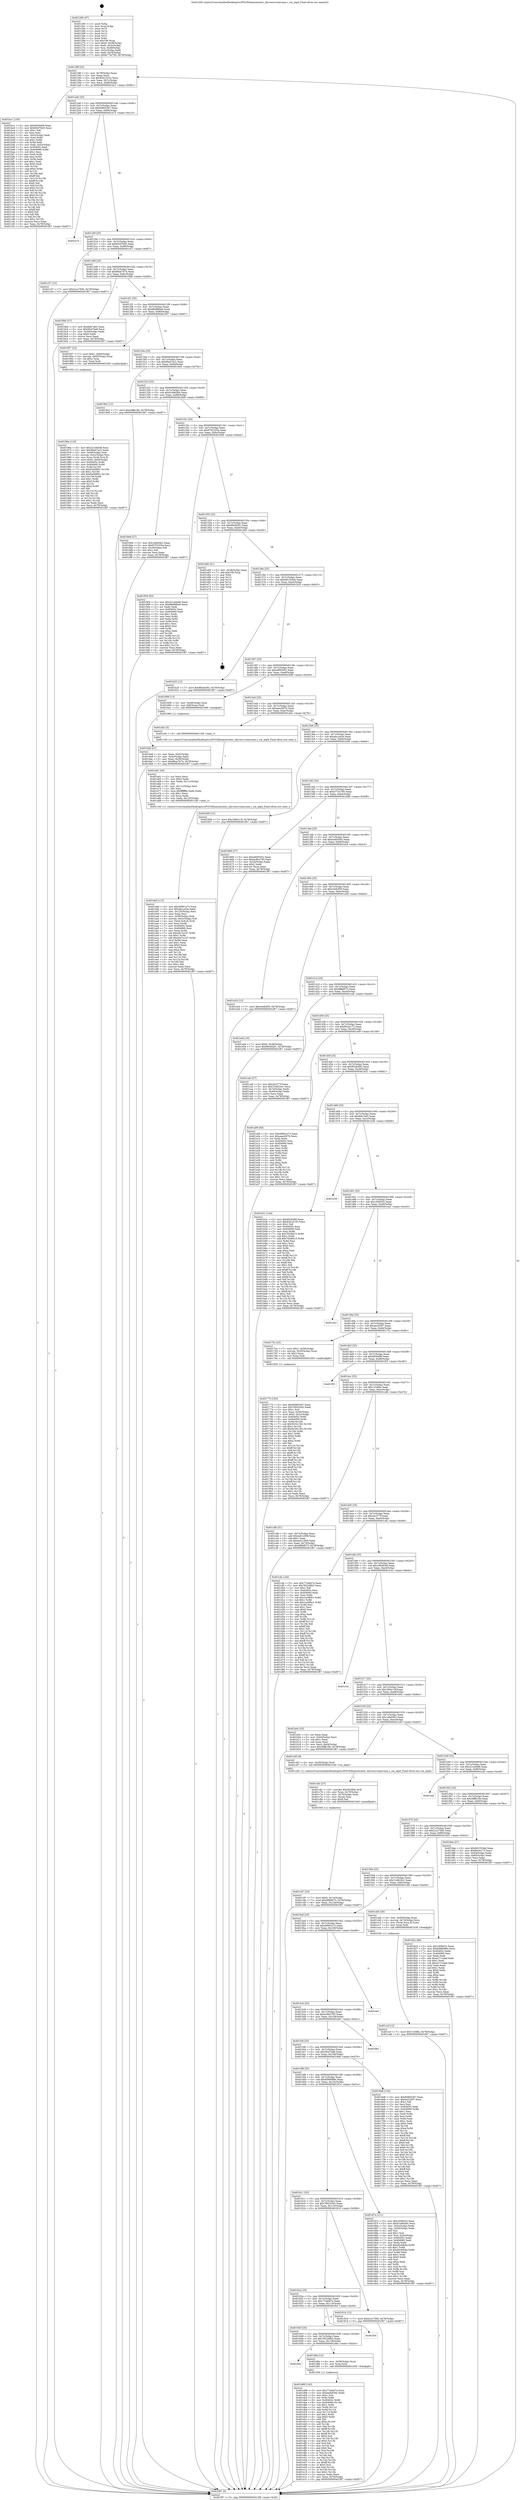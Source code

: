 digraph "0x401260" {
  label = "0x401260 (/mnt/c/Users/mathe/Desktop/tcc/POCII/binaries/extr_xhyvesrcvmmvmm.c_vm_atpit_Final-ollvm.out::main(0))"
  labelloc = "t"
  node[shape=record]

  Entry [label="",width=0.3,height=0.3,shape=circle,fillcolor=black,style=filled]
  "0x40128f" [label="{
     0x40128f [23]\l
     | [instrs]\l
     &nbsp;&nbsp;0x40128f \<+3\>: mov -0x78(%rbp),%eax\l
     &nbsp;&nbsp;0x401292 \<+2\>: mov %eax,%ecx\l
     &nbsp;&nbsp;0x401294 \<+6\>: sub $0x82b1d153,%ecx\l
     &nbsp;&nbsp;0x40129a \<+3\>: mov %eax,-0x7c(%rbp)\l
     &nbsp;&nbsp;0x40129d \<+3\>: mov %ecx,-0x80(%rbp)\l
     &nbsp;&nbsp;0x4012a0 \<+6\>: je 0000000000401bc1 \<main+0x961\>\l
  }"]
  "0x401bc1" [label="{
     0x401bc1 [150]\l
     | [instrs]\l
     &nbsp;&nbsp;0x401bc1 \<+5\>: mov $0x6929499,%eax\l
     &nbsp;&nbsp;0x401bc6 \<+5\>: mov $0x85cf7b05,%ecx\l
     &nbsp;&nbsp;0x401bcb \<+2\>: mov $0x1,%dl\l
     &nbsp;&nbsp;0x401bcd \<+2\>: xor %esi,%esi\l
     &nbsp;&nbsp;0x401bcf \<+3\>: mov -0x5c(%rbp),%edi\l
     &nbsp;&nbsp;0x401bd2 \<+3\>: mov %esi,%r8d\l
     &nbsp;&nbsp;0x401bd5 \<+4\>: sub $0x1,%r8d\l
     &nbsp;&nbsp;0x401bd9 \<+3\>: sub %r8d,%edi\l
     &nbsp;&nbsp;0x401bdc \<+3\>: mov %edi,-0x5c(%rbp)\l
     &nbsp;&nbsp;0x401bdf \<+7\>: mov 0x40405c,%edi\l
     &nbsp;&nbsp;0x401be6 \<+8\>: mov 0x404060,%r8d\l
     &nbsp;&nbsp;0x401bee \<+3\>: sub $0x1,%esi\l
     &nbsp;&nbsp;0x401bf1 \<+3\>: mov %edi,%r9d\l
     &nbsp;&nbsp;0x401bf4 \<+3\>: add %esi,%r9d\l
     &nbsp;&nbsp;0x401bf7 \<+4\>: imul %r9d,%edi\l
     &nbsp;&nbsp;0x401bfb \<+3\>: and $0x1,%edi\l
     &nbsp;&nbsp;0x401bfe \<+3\>: cmp $0x0,%edi\l
     &nbsp;&nbsp;0x401c01 \<+4\>: sete %r10b\l
     &nbsp;&nbsp;0x401c05 \<+4\>: cmp $0xa,%r8d\l
     &nbsp;&nbsp;0x401c09 \<+4\>: setl %r11b\l
     &nbsp;&nbsp;0x401c0d \<+3\>: mov %r10b,%bl\l
     &nbsp;&nbsp;0x401c10 \<+3\>: xor $0xff,%bl\l
     &nbsp;&nbsp;0x401c13 \<+3\>: mov %r11b,%r14b\l
     &nbsp;&nbsp;0x401c16 \<+4\>: xor $0xff,%r14b\l
     &nbsp;&nbsp;0x401c1a \<+3\>: xor $0x0,%dl\l
     &nbsp;&nbsp;0x401c1d \<+3\>: mov %bl,%r15b\l
     &nbsp;&nbsp;0x401c20 \<+4\>: and $0x0,%r15b\l
     &nbsp;&nbsp;0x401c24 \<+3\>: and %dl,%r10b\l
     &nbsp;&nbsp;0x401c27 \<+3\>: mov %r14b,%r12b\l
     &nbsp;&nbsp;0x401c2a \<+4\>: and $0x0,%r12b\l
     &nbsp;&nbsp;0x401c2e \<+3\>: and %dl,%r11b\l
     &nbsp;&nbsp;0x401c31 \<+3\>: or %r10b,%r15b\l
     &nbsp;&nbsp;0x401c34 \<+3\>: or %r11b,%r12b\l
     &nbsp;&nbsp;0x401c37 \<+3\>: xor %r12b,%r15b\l
     &nbsp;&nbsp;0x401c3a \<+3\>: or %r14b,%bl\l
     &nbsp;&nbsp;0x401c3d \<+3\>: xor $0xff,%bl\l
     &nbsp;&nbsp;0x401c40 \<+3\>: or $0x0,%dl\l
     &nbsp;&nbsp;0x401c43 \<+2\>: and %dl,%bl\l
     &nbsp;&nbsp;0x401c45 \<+3\>: or %bl,%r15b\l
     &nbsp;&nbsp;0x401c48 \<+4\>: test $0x1,%r15b\l
     &nbsp;&nbsp;0x401c4c \<+3\>: cmovne %ecx,%eax\l
     &nbsp;&nbsp;0x401c4f \<+3\>: mov %eax,-0x78(%rbp)\l
     &nbsp;&nbsp;0x401c52 \<+5\>: jmp 0000000000401f67 \<main+0xd07\>\l
  }"]
  "0x4012a6" [label="{
     0x4012a6 [25]\l
     | [instrs]\l
     &nbsp;&nbsp;0x4012a6 \<+5\>: jmp 00000000004012ab \<main+0x4b\>\l
     &nbsp;&nbsp;0x4012ab \<+3\>: mov -0x7c(%rbp),%eax\l
     &nbsp;&nbsp;0x4012ae \<+5\>: sub $0x85805287,%eax\l
     &nbsp;&nbsp;0x4012b3 \<+6\>: mov %eax,-0x84(%rbp)\l
     &nbsp;&nbsp;0x4012b9 \<+6\>: je 0000000000401e75 \<main+0xc15\>\l
  }"]
  Exit [label="",width=0.3,height=0.3,shape=circle,fillcolor=black,style=filled,peripheries=2]
  "0x401e75" [label="{
     0x401e75\l
  }", style=dashed]
  "0x4012bf" [label="{
     0x4012bf [25]\l
     | [instrs]\l
     &nbsp;&nbsp;0x4012bf \<+5\>: jmp 00000000004012c4 \<main+0x64\>\l
     &nbsp;&nbsp;0x4012c4 \<+3\>: mov -0x7c(%rbp),%eax\l
     &nbsp;&nbsp;0x4012c7 \<+5\>: sub $0x85cf7b05,%eax\l
     &nbsp;&nbsp;0x4012cc \<+6\>: mov %eax,-0x88(%rbp)\l
     &nbsp;&nbsp;0x4012d2 \<+6\>: je 0000000000401c57 \<main+0x9f7\>\l
  }"]
  "0x401d96" [label="{
     0x401d96 [142]\l
     | [instrs]\l
     &nbsp;&nbsp;0x401d96 \<+5\>: mov $0x77cbb67a,%ecx\l
     &nbsp;&nbsp;0x401d9b \<+5\>: mov $0xba4b030c,%edx\l
     &nbsp;&nbsp;0x401da0 \<+3\>: mov $0x1,%sil\l
     &nbsp;&nbsp;0x401da3 \<+3\>: xor %r8d,%r8d\l
     &nbsp;&nbsp;0x401da6 \<+8\>: mov 0x40405c,%r9d\l
     &nbsp;&nbsp;0x401dae \<+8\>: mov 0x404060,%r10d\l
     &nbsp;&nbsp;0x401db6 \<+4\>: sub $0x1,%r8d\l
     &nbsp;&nbsp;0x401dba \<+3\>: mov %r9d,%r11d\l
     &nbsp;&nbsp;0x401dbd \<+3\>: add %r8d,%r11d\l
     &nbsp;&nbsp;0x401dc0 \<+4\>: imul %r11d,%r9d\l
     &nbsp;&nbsp;0x401dc4 \<+4\>: and $0x1,%r9d\l
     &nbsp;&nbsp;0x401dc8 \<+4\>: cmp $0x0,%r9d\l
     &nbsp;&nbsp;0x401dcc \<+3\>: sete %bl\l
     &nbsp;&nbsp;0x401dcf \<+4\>: cmp $0xa,%r10d\l
     &nbsp;&nbsp;0x401dd3 \<+4\>: setl %r14b\l
     &nbsp;&nbsp;0x401dd7 \<+3\>: mov %bl,%r15b\l
     &nbsp;&nbsp;0x401dda \<+4\>: xor $0xff,%r15b\l
     &nbsp;&nbsp;0x401dde \<+3\>: mov %r14b,%r12b\l
     &nbsp;&nbsp;0x401de1 \<+4\>: xor $0xff,%r12b\l
     &nbsp;&nbsp;0x401de5 \<+4\>: xor $0x0,%sil\l
     &nbsp;&nbsp;0x401de9 \<+3\>: mov %r15b,%r13b\l
     &nbsp;&nbsp;0x401dec \<+4\>: and $0x0,%r13b\l
     &nbsp;&nbsp;0x401df0 \<+3\>: and %sil,%bl\l
     &nbsp;&nbsp;0x401df3 \<+3\>: mov %r12b,%al\l
     &nbsp;&nbsp;0x401df6 \<+2\>: and $0x0,%al\l
     &nbsp;&nbsp;0x401df8 \<+3\>: and %sil,%r14b\l
     &nbsp;&nbsp;0x401dfb \<+3\>: or %bl,%r13b\l
     &nbsp;&nbsp;0x401dfe \<+3\>: or %r14b,%al\l
     &nbsp;&nbsp;0x401e01 \<+3\>: xor %al,%r13b\l
     &nbsp;&nbsp;0x401e04 \<+3\>: or %r12b,%r15b\l
     &nbsp;&nbsp;0x401e07 \<+4\>: xor $0xff,%r15b\l
     &nbsp;&nbsp;0x401e0b \<+4\>: or $0x0,%sil\l
     &nbsp;&nbsp;0x401e0f \<+3\>: and %sil,%r15b\l
     &nbsp;&nbsp;0x401e12 \<+3\>: or %r15b,%r13b\l
     &nbsp;&nbsp;0x401e15 \<+4\>: test $0x1,%r13b\l
     &nbsp;&nbsp;0x401e19 \<+3\>: cmovne %edx,%ecx\l
     &nbsp;&nbsp;0x401e1c \<+3\>: mov %ecx,-0x78(%rbp)\l
     &nbsp;&nbsp;0x401e1f \<+5\>: jmp 0000000000401f67 \<main+0xd07\>\l
  }"]
  "0x401c57" [label="{
     0x401c57 [12]\l
     | [instrs]\l
     &nbsp;&nbsp;0x401c57 \<+7\>: movl $0x2ccc7560,-0x78(%rbp)\l
     &nbsp;&nbsp;0x401c5e \<+5\>: jmp 0000000000401f67 \<main+0xd07\>\l
  }"]
  "0x4012d8" [label="{
     0x4012d8 [25]\l
     | [instrs]\l
     &nbsp;&nbsp;0x4012d8 \<+5\>: jmp 00000000004012dd \<main+0x7d\>\l
     &nbsp;&nbsp;0x4012dd \<+3\>: mov -0x7c(%rbp),%eax\l
     &nbsp;&nbsp;0x4012e0 \<+5\>: sub $0x86ae7b74,%eax\l
     &nbsp;&nbsp;0x4012e5 \<+6\>: mov %eax,-0x8c(%rbp)\l
     &nbsp;&nbsp;0x4012eb \<+6\>: je 00000000004016bb \<main+0x45b\>\l
  }"]
  "0x40165c" [label="{
     0x40165c\l
  }", style=dashed]
  "0x4016bb" [label="{
     0x4016bb [27]\l
     | [instrs]\l
     &nbsp;&nbsp;0x4016bb \<+5\>: mov $0xfefe7a62,%eax\l
     &nbsp;&nbsp;0x4016c0 \<+5\>: mov $0x5fcd7be8,%ecx\l
     &nbsp;&nbsp;0x4016c5 \<+3\>: mov -0x30(%rbp),%edx\l
     &nbsp;&nbsp;0x4016c8 \<+3\>: cmp $0x0,%edx\l
     &nbsp;&nbsp;0x4016cb \<+3\>: cmove %ecx,%eax\l
     &nbsp;&nbsp;0x4016ce \<+3\>: mov %eax,-0x78(%rbp)\l
     &nbsp;&nbsp;0x4016d1 \<+5\>: jmp 0000000000401f67 \<main+0xd07\>\l
  }"]
  "0x4012f1" [label="{
     0x4012f1 [25]\l
     | [instrs]\l
     &nbsp;&nbsp;0x4012f1 \<+5\>: jmp 00000000004012f6 \<main+0x96\>\l
     &nbsp;&nbsp;0x4012f6 \<+3\>: mov -0x7c(%rbp),%eax\l
     &nbsp;&nbsp;0x4012f9 \<+5\>: sub $0x88d88ba9,%eax\l
     &nbsp;&nbsp;0x4012fe \<+6\>: mov %eax,-0x90(%rbp)\l
     &nbsp;&nbsp;0x401304 \<+6\>: je 0000000000401957 \<main+0x6f7\>\l
  }"]
  "0x401d8a" [label="{
     0x401d8a [12]\l
     | [instrs]\l
     &nbsp;&nbsp;0x401d8a \<+4\>: mov -0x58(%rbp),%rax\l
     &nbsp;&nbsp;0x401d8e \<+3\>: mov %rax,%rdi\l
     &nbsp;&nbsp;0x401d91 \<+5\>: call 0000000000401030 \<free@plt\>\l
     | [calls]\l
     &nbsp;&nbsp;0x401030 \{1\} (unknown)\l
  }"]
  "0x401957" [label="{
     0x401957 [23]\l
     | [instrs]\l
     &nbsp;&nbsp;0x401957 \<+7\>: movl $0x1,-0x60(%rbp)\l
     &nbsp;&nbsp;0x40195e \<+4\>: movslq -0x60(%rbp),%rax\l
     &nbsp;&nbsp;0x401962 \<+4\>: shl $0x2,%rax\l
     &nbsp;&nbsp;0x401966 \<+3\>: mov %rax,%rdi\l
     &nbsp;&nbsp;0x401969 \<+5\>: call 0000000000401050 \<malloc@plt\>\l
     | [calls]\l
     &nbsp;&nbsp;0x401050 \{1\} (unknown)\l
  }"]
  "0x40130a" [label="{
     0x40130a [25]\l
     | [instrs]\l
     &nbsp;&nbsp;0x40130a \<+5\>: jmp 000000000040130f \<main+0xaf\>\l
     &nbsp;&nbsp;0x40130f \<+3\>: mov -0x7c(%rbp),%eax\l
     &nbsp;&nbsp;0x401312 \<+5\>: sub $0x90eb7ac2,%eax\l
     &nbsp;&nbsp;0x401317 \<+6\>: mov %eax,-0x94(%rbp)\l
     &nbsp;&nbsp;0x40131d \<+6\>: je 00000000004019e2 \<main+0x782\>\l
  }"]
  "0x401643" [label="{
     0x401643 [25]\l
     | [instrs]\l
     &nbsp;&nbsp;0x401643 \<+5\>: jmp 0000000000401648 \<main+0x3e8\>\l
     &nbsp;&nbsp;0x401648 \<+3\>: mov -0x7c(%rbp),%eax\l
     &nbsp;&nbsp;0x40164b \<+5\>: sub $0x7822d9b3,%eax\l
     &nbsp;&nbsp;0x401650 \<+6\>: mov %eax,-0x118(%rbp)\l
     &nbsp;&nbsp;0x401656 \<+6\>: je 0000000000401d8a \<main+0xb2a\>\l
  }"]
  "0x4019e2" [label="{
     0x4019e2 [12]\l
     | [instrs]\l
     &nbsp;&nbsp;0x4019e2 \<+7\>: movl $0x28ffe18e,-0x78(%rbp)\l
     &nbsp;&nbsp;0x4019e9 \<+5\>: jmp 0000000000401f67 \<main+0xd07\>\l
  }"]
  "0x401323" [label="{
     0x401323 [25]\l
     | [instrs]\l
     &nbsp;&nbsp;0x401323 \<+5\>: jmp 0000000000401328 \<main+0xc8\>\l
     &nbsp;&nbsp;0x401328 \<+3\>: mov -0x7c(%rbp),%eax\l
     &nbsp;&nbsp;0x40132b \<+5\>: sub $0x91e9b564,%eax\l
     &nbsp;&nbsp;0x401330 \<+6\>: mov %eax,-0x98(%rbp)\l
     &nbsp;&nbsp;0x401336 \<+6\>: je 00000000004018e9 \<main+0x689\>\l
  }"]
  "0x401f54" [label="{
     0x401f54\l
  }", style=dashed]
  "0x4018e9" [label="{
     0x4018e9 [27]\l
     | [instrs]\l
     &nbsp;&nbsp;0x4018e9 \<+5\>: mov $0x1afa50b2,%eax\l
     &nbsp;&nbsp;0x4018ee \<+5\>: mov $0x9702255a,%ecx\l
     &nbsp;&nbsp;0x4018f3 \<+3\>: mov -0x29(%rbp),%dl\l
     &nbsp;&nbsp;0x4018f6 \<+3\>: test $0x1,%dl\l
     &nbsp;&nbsp;0x4018f9 \<+3\>: cmovne %ecx,%eax\l
     &nbsp;&nbsp;0x4018fc \<+3\>: mov %eax,-0x78(%rbp)\l
     &nbsp;&nbsp;0x4018ff \<+5\>: jmp 0000000000401f67 \<main+0xd07\>\l
  }"]
  "0x40133c" [label="{
     0x40133c [25]\l
     | [instrs]\l
     &nbsp;&nbsp;0x40133c \<+5\>: jmp 0000000000401341 \<main+0xe1\>\l
     &nbsp;&nbsp;0x401341 \<+3\>: mov -0x7c(%rbp),%eax\l
     &nbsp;&nbsp;0x401344 \<+5\>: sub $0x9702255a,%eax\l
     &nbsp;&nbsp;0x401349 \<+6\>: mov %eax,-0x9c(%rbp)\l
     &nbsp;&nbsp;0x40134f \<+6\>: je 0000000000401904 \<main+0x6a4\>\l
  }"]
  "0x401ccf" [label="{
     0x401ccf [12]\l
     | [instrs]\l
     &nbsp;&nbsp;0x401ccf \<+7\>: movl $0x7c34f6c,-0x78(%rbp)\l
     &nbsp;&nbsp;0x401cd6 \<+5\>: jmp 0000000000401f67 \<main+0xd07\>\l
  }"]
  "0x401904" [label="{
     0x401904 [83]\l
     | [instrs]\l
     &nbsp;&nbsp;0x401904 \<+5\>: mov $0x221e0d48,%eax\l
     &nbsp;&nbsp;0x401909 \<+5\>: mov $0x88d88ba9,%ecx\l
     &nbsp;&nbsp;0x40190e \<+2\>: xor %edx,%edx\l
     &nbsp;&nbsp;0x401910 \<+7\>: mov 0x40405c,%esi\l
     &nbsp;&nbsp;0x401917 \<+7\>: mov 0x404060,%edi\l
     &nbsp;&nbsp;0x40191e \<+3\>: sub $0x1,%edx\l
     &nbsp;&nbsp;0x401921 \<+3\>: mov %esi,%r8d\l
     &nbsp;&nbsp;0x401924 \<+3\>: add %edx,%r8d\l
     &nbsp;&nbsp;0x401927 \<+4\>: imul %r8d,%esi\l
     &nbsp;&nbsp;0x40192b \<+3\>: and $0x1,%esi\l
     &nbsp;&nbsp;0x40192e \<+3\>: cmp $0x0,%esi\l
     &nbsp;&nbsp;0x401931 \<+4\>: sete %r9b\l
     &nbsp;&nbsp;0x401935 \<+3\>: cmp $0xa,%edi\l
     &nbsp;&nbsp;0x401938 \<+4\>: setl %r10b\l
     &nbsp;&nbsp;0x40193c \<+3\>: mov %r9b,%r11b\l
     &nbsp;&nbsp;0x40193f \<+3\>: and %r10b,%r11b\l
     &nbsp;&nbsp;0x401942 \<+3\>: xor %r10b,%r9b\l
     &nbsp;&nbsp;0x401945 \<+3\>: or %r9b,%r11b\l
     &nbsp;&nbsp;0x401948 \<+4\>: test $0x1,%r11b\l
     &nbsp;&nbsp;0x40194c \<+3\>: cmovne %ecx,%eax\l
     &nbsp;&nbsp;0x40194f \<+3\>: mov %eax,-0x78(%rbp)\l
     &nbsp;&nbsp;0x401952 \<+5\>: jmp 0000000000401f67 \<main+0xd07\>\l
  }"]
  "0x401355" [label="{
     0x401355 [25]\l
     | [instrs]\l
     &nbsp;&nbsp;0x401355 \<+5\>: jmp 000000000040135a \<main+0xfa\>\l
     &nbsp;&nbsp;0x40135a \<+3\>: mov -0x7c(%rbp),%eax\l
     &nbsp;&nbsp;0x40135d \<+5\>: sub $0x99c9d2f1,%eax\l
     &nbsp;&nbsp;0x401362 \<+6\>: mov %eax,-0xa0(%rbp)\l
     &nbsp;&nbsp;0x401368 \<+6\>: je 0000000000401e60 \<main+0xc00\>\l
  }"]
  "0x401c87" [label="{
     0x401c87 [25]\l
     | [instrs]\l
     &nbsp;&nbsp;0x401c87 \<+7\>: movl $0x0,-0x74(%rbp)\l
     &nbsp;&nbsp;0x401c8e \<+7\>: movl $0xdf9bf073,-0x78(%rbp)\l
     &nbsp;&nbsp;0x401c95 \<+6\>: mov %eax,-0x124(%rbp)\l
     &nbsp;&nbsp;0x401c9b \<+5\>: jmp 0000000000401f67 \<main+0xd07\>\l
  }"]
  "0x401e60" [label="{
     0x401e60 [21]\l
     | [instrs]\l
     &nbsp;&nbsp;0x401e60 \<+3\>: mov -0x38(%rbp),%eax\l
     &nbsp;&nbsp;0x401e63 \<+7\>: add $0x108,%rsp\l
     &nbsp;&nbsp;0x401e6a \<+1\>: pop %rbx\l
     &nbsp;&nbsp;0x401e6b \<+2\>: pop %r12\l
     &nbsp;&nbsp;0x401e6d \<+2\>: pop %r13\l
     &nbsp;&nbsp;0x401e6f \<+2\>: pop %r14\l
     &nbsp;&nbsp;0x401e71 \<+2\>: pop %r15\l
     &nbsp;&nbsp;0x401e73 \<+1\>: pop %rbp\l
     &nbsp;&nbsp;0x401e74 \<+1\>: ret\l
  }"]
  "0x40136e" [label="{
     0x40136e [25]\l
     | [instrs]\l
     &nbsp;&nbsp;0x40136e \<+5\>: jmp 0000000000401373 \<main+0x113\>\l
     &nbsp;&nbsp;0x401373 \<+3\>: mov -0x7c(%rbp),%eax\l
     &nbsp;&nbsp;0x401376 \<+5\>: sub $0x9d1553eb,%eax\l
     &nbsp;&nbsp;0x40137b \<+6\>: mov %eax,-0xa4(%rbp)\l
     &nbsp;&nbsp;0x401381 \<+6\>: je 0000000000401b25 \<main+0x8c5\>\l
  }"]
  "0x401c6c" [label="{
     0x401c6c [27]\l
     | [instrs]\l
     &nbsp;&nbsp;0x401c6c \<+10\>: movabs $0x4020b6,%rdi\l
     &nbsp;&nbsp;0x401c76 \<+4\>: mov %rax,-0x70(%rbp)\l
     &nbsp;&nbsp;0x401c7a \<+4\>: mov -0x70(%rbp),%rax\l
     &nbsp;&nbsp;0x401c7e \<+2\>: mov (%rax),%esi\l
     &nbsp;&nbsp;0x401c80 \<+2\>: mov $0x0,%al\l
     &nbsp;&nbsp;0x401c82 \<+5\>: call 0000000000401040 \<printf@plt\>\l
     | [calls]\l
     &nbsp;&nbsp;0x401040 \{1\} (unknown)\l
  }"]
  "0x401b25" [label="{
     0x401b25 [12]\l
     | [instrs]\l
     &nbsp;&nbsp;0x401b25 \<+7\>: movl $0xf92eb492,-0x78(%rbp)\l
     &nbsp;&nbsp;0x401b2c \<+5\>: jmp 0000000000401f67 \<main+0xd07\>\l
  }"]
  "0x401387" [label="{
     0x401387 [25]\l
     | [instrs]\l
     &nbsp;&nbsp;0x401387 \<+5\>: jmp 000000000040138c \<main+0x12c\>\l
     &nbsp;&nbsp;0x40138c \<+3\>: mov -0x7c(%rbp),%eax\l
     &nbsp;&nbsp;0x40138f \<+5\>: sub $0xa95f3452,%eax\l
     &nbsp;&nbsp;0x401394 \<+6\>: mov %eax,-0xa8(%rbp)\l
     &nbsp;&nbsp;0x40139a \<+6\>: je 0000000000401699 \<main+0x439\>\l
  }"]
  "0x401a8d" [label="{
     0x401a8d [115]\l
     | [instrs]\l
     &nbsp;&nbsp;0x401a8d \<+5\>: mov $0x49991e73,%ecx\l
     &nbsp;&nbsp;0x401a92 \<+5\>: mov $0xafa1a43e,%edx\l
     &nbsp;&nbsp;0x401a97 \<+6\>: mov -0x120(%rbp),%esi\l
     &nbsp;&nbsp;0x401a9d \<+3\>: imul %eax,%esi\l
     &nbsp;&nbsp;0x401aa0 \<+4\>: mov -0x58(%rbp),%rdi\l
     &nbsp;&nbsp;0x401aa4 \<+4\>: movslq -0x5c(%rbp),%r8\l
     &nbsp;&nbsp;0x401aa8 \<+4\>: mov (%rdi,%r8,8),%rdi\l
     &nbsp;&nbsp;0x401aac \<+2\>: mov %esi,(%rdi)\l
     &nbsp;&nbsp;0x401aae \<+7\>: mov 0x40405c,%eax\l
     &nbsp;&nbsp;0x401ab5 \<+7\>: mov 0x404060,%esi\l
     &nbsp;&nbsp;0x401abc \<+3\>: mov %eax,%r9d\l
     &nbsp;&nbsp;0x401abf \<+7\>: sub $0x4dc7a1d7,%r9d\l
     &nbsp;&nbsp;0x401ac6 \<+4\>: sub $0x1,%r9d\l
     &nbsp;&nbsp;0x401aca \<+7\>: add $0x4dc7a1d7,%r9d\l
     &nbsp;&nbsp;0x401ad1 \<+4\>: imul %r9d,%eax\l
     &nbsp;&nbsp;0x401ad5 \<+3\>: and $0x1,%eax\l
     &nbsp;&nbsp;0x401ad8 \<+3\>: cmp $0x0,%eax\l
     &nbsp;&nbsp;0x401adb \<+4\>: sete %r10b\l
     &nbsp;&nbsp;0x401adf \<+3\>: cmp $0xa,%esi\l
     &nbsp;&nbsp;0x401ae2 \<+4\>: setl %r11b\l
     &nbsp;&nbsp;0x401ae6 \<+3\>: mov %r10b,%bl\l
     &nbsp;&nbsp;0x401ae9 \<+3\>: and %r11b,%bl\l
     &nbsp;&nbsp;0x401aec \<+3\>: xor %r11b,%r10b\l
     &nbsp;&nbsp;0x401aef \<+3\>: or %r10b,%bl\l
     &nbsp;&nbsp;0x401af2 \<+3\>: test $0x1,%bl\l
     &nbsp;&nbsp;0x401af5 \<+3\>: cmovne %edx,%ecx\l
     &nbsp;&nbsp;0x401af8 \<+3\>: mov %ecx,-0x78(%rbp)\l
     &nbsp;&nbsp;0x401afb \<+5\>: jmp 0000000000401f67 \<main+0xd07\>\l
  }"]
  "0x401699" [label="{
     0x401699 [13]\l
     | [instrs]\l
     &nbsp;&nbsp;0x401699 \<+4\>: mov -0x48(%rbp),%rax\l
     &nbsp;&nbsp;0x40169d \<+4\>: mov 0x8(%rax),%rdi\l
     &nbsp;&nbsp;0x4016a1 \<+5\>: call 0000000000401060 \<atoi@plt\>\l
     | [calls]\l
     &nbsp;&nbsp;0x401060 \{1\} (unknown)\l
  }"]
  "0x4013a0" [label="{
     0x4013a0 [25]\l
     | [instrs]\l
     &nbsp;&nbsp;0x4013a0 \<+5\>: jmp 00000000004013a5 \<main+0x145\>\l
     &nbsp;&nbsp;0x4013a5 \<+3\>: mov -0x7c(%rbp),%eax\l
     &nbsp;&nbsp;0x4013a8 \<+5\>: sub $0xaeac097b,%eax\l
     &nbsp;&nbsp;0x4013ad \<+6\>: mov %eax,-0xac(%rbp)\l
     &nbsp;&nbsp;0x4013b3 \<+6\>: je 0000000000401a5c \<main+0x7fc\>\l
  }"]
  "0x401a61" [label="{
     0x401a61 [44]\l
     | [instrs]\l
     &nbsp;&nbsp;0x401a61 \<+2\>: xor %ecx,%ecx\l
     &nbsp;&nbsp;0x401a63 \<+5\>: mov $0x2,%edx\l
     &nbsp;&nbsp;0x401a68 \<+6\>: mov %edx,-0x11c(%rbp)\l
     &nbsp;&nbsp;0x401a6e \<+1\>: cltd\l
     &nbsp;&nbsp;0x401a6f \<+6\>: mov -0x11c(%rbp),%esi\l
     &nbsp;&nbsp;0x401a75 \<+2\>: idiv %esi\l
     &nbsp;&nbsp;0x401a77 \<+6\>: imul $0xfffffffe,%edx,%edx\l
     &nbsp;&nbsp;0x401a7d \<+3\>: sub $0x1,%ecx\l
     &nbsp;&nbsp;0x401a80 \<+2\>: sub %ecx,%edx\l
     &nbsp;&nbsp;0x401a82 \<+6\>: mov %edx,-0x120(%rbp)\l
     &nbsp;&nbsp;0x401a88 \<+5\>: call 0000000000401160 \<next_i\>\l
     | [calls]\l
     &nbsp;&nbsp;0x401160 \{1\} (/mnt/c/Users/mathe/Desktop/tcc/POCII/binaries/extr_xhyvesrcvmmvmm.c_vm_atpit_Final-ollvm.out::next_i)\l
  }"]
  "0x401a5c" [label="{
     0x401a5c [5]\l
     | [instrs]\l
     &nbsp;&nbsp;0x401a5c \<+5\>: call 0000000000401160 \<next_i\>\l
     | [calls]\l
     &nbsp;&nbsp;0x401160 \{1\} (/mnt/c/Users/mathe/Desktop/tcc/POCII/binaries/extr_xhyvesrcvmmvmm.c_vm_atpit_Final-ollvm.out::next_i)\l
  }"]
  "0x4013b9" [label="{
     0x4013b9 [25]\l
     | [instrs]\l
     &nbsp;&nbsp;0x4013b9 \<+5\>: jmp 00000000004013be \<main+0x15e\>\l
     &nbsp;&nbsp;0x4013be \<+3\>: mov -0x7c(%rbp),%eax\l
     &nbsp;&nbsp;0x4013c1 \<+5\>: sub $0xafa1a43e,%eax\l
     &nbsp;&nbsp;0x4013c6 \<+6\>: mov %eax,-0xb0(%rbp)\l
     &nbsp;&nbsp;0x4013cc \<+6\>: je 0000000000401b00 \<main+0x8a0\>\l
  }"]
  "0x40196e" [label="{
     0x40196e [116]\l
     | [instrs]\l
     &nbsp;&nbsp;0x40196e \<+5\>: mov $0x221e0d48,%ecx\l
     &nbsp;&nbsp;0x401973 \<+5\>: mov $0x90eb7ac2,%edx\l
     &nbsp;&nbsp;0x401978 \<+4\>: mov -0x58(%rbp),%rdi\l
     &nbsp;&nbsp;0x40197c \<+4\>: movslq -0x5c(%rbp),%rsi\l
     &nbsp;&nbsp;0x401980 \<+4\>: mov %rax,(%rdi,%rsi,8)\l
     &nbsp;&nbsp;0x401984 \<+7\>: movl $0x0,-0x64(%rbp)\l
     &nbsp;&nbsp;0x40198b \<+8\>: mov 0x40405c,%r8d\l
     &nbsp;&nbsp;0x401993 \<+8\>: mov 0x404060,%r9d\l
     &nbsp;&nbsp;0x40199b \<+3\>: mov %r8d,%r10d\l
     &nbsp;&nbsp;0x40199e \<+7\>: sub $0xf2d49801,%r10d\l
     &nbsp;&nbsp;0x4019a5 \<+4\>: sub $0x1,%r10d\l
     &nbsp;&nbsp;0x4019a9 \<+7\>: add $0xf2d49801,%r10d\l
     &nbsp;&nbsp;0x4019b0 \<+4\>: imul %r10d,%r8d\l
     &nbsp;&nbsp;0x4019b4 \<+4\>: and $0x1,%r8d\l
     &nbsp;&nbsp;0x4019b8 \<+4\>: cmp $0x0,%r8d\l
     &nbsp;&nbsp;0x4019bc \<+4\>: sete %r11b\l
     &nbsp;&nbsp;0x4019c0 \<+4\>: cmp $0xa,%r9d\l
     &nbsp;&nbsp;0x4019c4 \<+3\>: setl %bl\l
     &nbsp;&nbsp;0x4019c7 \<+3\>: mov %r11b,%r14b\l
     &nbsp;&nbsp;0x4019ca \<+3\>: and %bl,%r14b\l
     &nbsp;&nbsp;0x4019cd \<+3\>: xor %bl,%r11b\l
     &nbsp;&nbsp;0x4019d0 \<+3\>: or %r11b,%r14b\l
     &nbsp;&nbsp;0x4019d3 \<+4\>: test $0x1,%r14b\l
     &nbsp;&nbsp;0x4019d7 \<+3\>: cmovne %edx,%ecx\l
     &nbsp;&nbsp;0x4019da \<+3\>: mov %ecx,-0x78(%rbp)\l
     &nbsp;&nbsp;0x4019dd \<+5\>: jmp 0000000000401f67 \<main+0xd07\>\l
  }"]
  "0x401b00" [label="{
     0x401b00 [12]\l
     | [instrs]\l
     &nbsp;&nbsp;0x401b00 \<+7\>: movl $0x19e0c13f,-0x78(%rbp)\l
     &nbsp;&nbsp;0x401b07 \<+5\>: jmp 0000000000401f67 \<main+0xd07\>\l
  }"]
  "0x4013d2" [label="{
     0x4013d2 [25]\l
     | [instrs]\l
     &nbsp;&nbsp;0x4013d2 \<+5\>: jmp 00000000004013d7 \<main+0x177\>\l
     &nbsp;&nbsp;0x4013d7 \<+3\>: mov -0x7c(%rbp),%eax\l
     &nbsp;&nbsp;0x4013da \<+5\>: sub $0xb774c795,%eax\l
     &nbsp;&nbsp;0x4013df \<+6\>: mov %eax,-0xb4(%rbp)\l
     &nbsp;&nbsp;0x4013e5 \<+6\>: je 0000000000401666 \<main+0x406\>\l
  }"]
  "0x40162a" [label="{
     0x40162a [25]\l
     | [instrs]\l
     &nbsp;&nbsp;0x40162a \<+5\>: jmp 000000000040162f \<main+0x3cf\>\l
     &nbsp;&nbsp;0x40162f \<+3\>: mov -0x7c(%rbp),%eax\l
     &nbsp;&nbsp;0x401632 \<+5\>: sub $0x77cbb67a,%eax\l
     &nbsp;&nbsp;0x401637 \<+6\>: mov %eax,-0x114(%rbp)\l
     &nbsp;&nbsp;0x40163d \<+6\>: je 0000000000401f54 \<main+0xcf4\>\l
  }"]
  "0x401666" [label="{
     0x401666 [27]\l
     | [instrs]\l
     &nbsp;&nbsp;0x401666 \<+5\>: mov $0xa95f3452,%eax\l
     &nbsp;&nbsp;0x40166b \<+5\>: mov $0x4c9b2793,%ecx\l
     &nbsp;&nbsp;0x401670 \<+3\>: mov -0x34(%rbp),%edx\l
     &nbsp;&nbsp;0x401673 \<+3\>: cmp $0x2,%edx\l
     &nbsp;&nbsp;0x401676 \<+3\>: cmovne %ecx,%eax\l
     &nbsp;&nbsp;0x401679 \<+3\>: mov %eax,-0x78(%rbp)\l
     &nbsp;&nbsp;0x40167c \<+5\>: jmp 0000000000401f67 \<main+0xd07\>\l
  }"]
  "0x4013eb" [label="{
     0x4013eb [25]\l
     | [instrs]\l
     &nbsp;&nbsp;0x4013eb \<+5\>: jmp 00000000004013f0 \<main+0x190\>\l
     &nbsp;&nbsp;0x4013f0 \<+3\>: mov -0x7c(%rbp),%eax\l
     &nbsp;&nbsp;0x4013f3 \<+5\>: sub $0xba4b030c,%eax\l
     &nbsp;&nbsp;0x4013f8 \<+6\>: mov %eax,-0xb8(%rbp)\l
     &nbsp;&nbsp;0x4013fe \<+6\>: je 0000000000401e24 \<main+0xbc4\>\l
  }"]
  "0x401f67" [label="{
     0x401f67 [5]\l
     | [instrs]\l
     &nbsp;&nbsp;0x401f67 \<+5\>: jmp 000000000040128f \<main+0x2f\>\l
  }"]
  "0x401260" [label="{
     0x401260 [47]\l
     | [instrs]\l
     &nbsp;&nbsp;0x401260 \<+1\>: push %rbp\l
     &nbsp;&nbsp;0x401261 \<+3\>: mov %rsp,%rbp\l
     &nbsp;&nbsp;0x401264 \<+2\>: push %r15\l
     &nbsp;&nbsp;0x401266 \<+2\>: push %r14\l
     &nbsp;&nbsp;0x401268 \<+2\>: push %r13\l
     &nbsp;&nbsp;0x40126a \<+2\>: push %r12\l
     &nbsp;&nbsp;0x40126c \<+1\>: push %rbx\l
     &nbsp;&nbsp;0x40126d \<+7\>: sub $0x108,%rsp\l
     &nbsp;&nbsp;0x401274 \<+7\>: movl $0x0,-0x38(%rbp)\l
     &nbsp;&nbsp;0x40127b \<+3\>: mov %edi,-0x3c(%rbp)\l
     &nbsp;&nbsp;0x40127e \<+4\>: mov %rsi,-0x48(%rbp)\l
     &nbsp;&nbsp;0x401282 \<+3\>: mov -0x3c(%rbp),%edi\l
     &nbsp;&nbsp;0x401285 \<+3\>: mov %edi,-0x34(%rbp)\l
     &nbsp;&nbsp;0x401288 \<+7\>: movl $0xb774c795,-0x78(%rbp)\l
  }"]
  "0x4016a6" [label="{
     0x4016a6 [21]\l
     | [instrs]\l
     &nbsp;&nbsp;0x4016a6 \<+3\>: mov %eax,-0x4c(%rbp)\l
     &nbsp;&nbsp;0x4016a9 \<+3\>: mov -0x4c(%rbp),%eax\l
     &nbsp;&nbsp;0x4016ac \<+3\>: mov %eax,-0x30(%rbp)\l
     &nbsp;&nbsp;0x4016af \<+7\>: movl $0x86ae7b74,-0x78(%rbp)\l
     &nbsp;&nbsp;0x4016b6 \<+5\>: jmp 0000000000401f67 \<main+0xd07\>\l
  }"]
  "0x401816" [label="{
     0x401816 [12]\l
     | [instrs]\l
     &nbsp;&nbsp;0x401816 \<+7\>: movl $0x2ccc7560,-0x78(%rbp)\l
     &nbsp;&nbsp;0x40181d \<+5\>: jmp 0000000000401f67 \<main+0xd07\>\l
  }"]
  "0x401e24" [label="{
     0x401e24 [12]\l
     | [instrs]\l
     &nbsp;&nbsp;0x401e24 \<+7\>: movl $0xc0e8cf59,-0x78(%rbp)\l
     &nbsp;&nbsp;0x401e2b \<+5\>: jmp 0000000000401f67 \<main+0xd07\>\l
  }"]
  "0x401404" [label="{
     0x401404 [25]\l
     | [instrs]\l
     &nbsp;&nbsp;0x401404 \<+5\>: jmp 0000000000401409 \<main+0x1a9\>\l
     &nbsp;&nbsp;0x401409 \<+3\>: mov -0x7c(%rbp),%eax\l
     &nbsp;&nbsp;0x40140c \<+5\>: sub $0xc0e8cf59,%eax\l
     &nbsp;&nbsp;0x401411 \<+6\>: mov %eax,-0xbc(%rbp)\l
     &nbsp;&nbsp;0x401417 \<+6\>: je 0000000000401e4d \<main+0xbed\>\l
  }"]
  "0x401611" [label="{
     0x401611 [25]\l
     | [instrs]\l
     &nbsp;&nbsp;0x401611 \<+5\>: jmp 0000000000401616 \<main+0x3b6\>\l
     &nbsp;&nbsp;0x401616 \<+3\>: mov -0x7c(%rbp),%eax\l
     &nbsp;&nbsp;0x401619 \<+5\>: sub $0x76924345,%eax\l
     &nbsp;&nbsp;0x40161e \<+6\>: mov %eax,-0x110(%rbp)\l
     &nbsp;&nbsp;0x401624 \<+6\>: je 0000000000401816 \<main+0x5b6\>\l
  }"]
  "0x401e4d" [label="{
     0x401e4d [19]\l
     | [instrs]\l
     &nbsp;&nbsp;0x401e4d \<+7\>: movl $0x0,-0x38(%rbp)\l
     &nbsp;&nbsp;0x401e54 \<+7\>: movl $0x99c9d2f1,-0x78(%rbp)\l
     &nbsp;&nbsp;0x401e5b \<+5\>: jmp 0000000000401f67 \<main+0xd07\>\l
  }"]
  "0x40141d" [label="{
     0x40141d [25]\l
     | [instrs]\l
     &nbsp;&nbsp;0x40141d \<+5\>: jmp 0000000000401422 \<main+0x1c2\>\l
     &nbsp;&nbsp;0x401422 \<+3\>: mov -0x7c(%rbp),%eax\l
     &nbsp;&nbsp;0x401425 \<+5\>: sub $0xdf9bf073,%eax\l
     &nbsp;&nbsp;0x40142a \<+6\>: mov %eax,-0xc0(%rbp)\l
     &nbsp;&nbsp;0x401430 \<+6\>: je 0000000000401ca0 \<main+0xa40\>\l
  }"]
  "0x40187a" [label="{
     0x40187a [111]\l
     | [instrs]\l
     &nbsp;&nbsp;0x40187a \<+5\>: mov $0x1856032,%eax\l
     &nbsp;&nbsp;0x40187f \<+5\>: mov $0x91e9b564,%ecx\l
     &nbsp;&nbsp;0x401884 \<+3\>: mov -0x5c(%rbp),%edx\l
     &nbsp;&nbsp;0x401887 \<+3\>: cmp -0x50(%rbp),%edx\l
     &nbsp;&nbsp;0x40188a \<+4\>: setl %sil\l
     &nbsp;&nbsp;0x40188e \<+4\>: and $0x1,%sil\l
     &nbsp;&nbsp;0x401892 \<+4\>: mov %sil,-0x29(%rbp)\l
     &nbsp;&nbsp;0x401896 \<+7\>: mov 0x40405c,%edx\l
     &nbsp;&nbsp;0x40189d \<+7\>: mov 0x404060,%edi\l
     &nbsp;&nbsp;0x4018a4 \<+3\>: mov %edx,%r8d\l
     &nbsp;&nbsp;0x4018a7 \<+7\>: add $0xef24db6a,%r8d\l
     &nbsp;&nbsp;0x4018ae \<+4\>: sub $0x1,%r8d\l
     &nbsp;&nbsp;0x4018b2 \<+7\>: sub $0xef24db6a,%r8d\l
     &nbsp;&nbsp;0x4018b9 \<+4\>: imul %r8d,%edx\l
     &nbsp;&nbsp;0x4018bd \<+3\>: and $0x1,%edx\l
     &nbsp;&nbsp;0x4018c0 \<+3\>: cmp $0x0,%edx\l
     &nbsp;&nbsp;0x4018c3 \<+4\>: sete %sil\l
     &nbsp;&nbsp;0x4018c7 \<+3\>: cmp $0xa,%edi\l
     &nbsp;&nbsp;0x4018ca \<+4\>: setl %r9b\l
     &nbsp;&nbsp;0x4018ce \<+3\>: mov %sil,%r10b\l
     &nbsp;&nbsp;0x4018d1 \<+3\>: and %r9b,%r10b\l
     &nbsp;&nbsp;0x4018d4 \<+3\>: xor %r9b,%sil\l
     &nbsp;&nbsp;0x4018d7 \<+3\>: or %sil,%r10b\l
     &nbsp;&nbsp;0x4018da \<+4\>: test $0x1,%r10b\l
     &nbsp;&nbsp;0x4018de \<+3\>: cmovne %ecx,%eax\l
     &nbsp;&nbsp;0x4018e1 \<+3\>: mov %eax,-0x78(%rbp)\l
     &nbsp;&nbsp;0x4018e4 \<+5\>: jmp 0000000000401f67 \<main+0xd07\>\l
  }"]
  "0x401ca0" [label="{
     0x401ca0 [27]\l
     | [instrs]\l
     &nbsp;&nbsp;0x401ca0 \<+5\>: mov $0xcbc377f,%eax\l
     &nbsp;&nbsp;0x401ca5 \<+5\>: mov $0x31d622e1,%ecx\l
     &nbsp;&nbsp;0x401caa \<+3\>: mov -0x74(%rbp),%edx\l
     &nbsp;&nbsp;0x401cad \<+3\>: cmp -0x50(%rbp),%edx\l
     &nbsp;&nbsp;0x401cb0 \<+3\>: cmovl %ecx,%eax\l
     &nbsp;&nbsp;0x401cb3 \<+3\>: mov %eax,-0x78(%rbp)\l
     &nbsp;&nbsp;0x401cb6 \<+5\>: jmp 0000000000401f67 \<main+0xd07\>\l
  }"]
  "0x401436" [label="{
     0x401436 [25]\l
     | [instrs]\l
     &nbsp;&nbsp;0x401436 \<+5\>: jmp 000000000040143b \<main+0x1db\>\l
     &nbsp;&nbsp;0x40143b \<+3\>: mov -0x7c(%rbp),%eax\l
     &nbsp;&nbsp;0x40143e \<+5\>: sub $0xf0a3e172,%eax\l
     &nbsp;&nbsp;0x401443 \<+6\>: mov %eax,-0xc4(%rbp)\l
     &nbsp;&nbsp;0x401449 \<+6\>: je 0000000000401a09 \<main+0x7a9\>\l
  }"]
  "0x401773" [label="{
     0x401773 [163]\l
     | [instrs]\l
     &nbsp;&nbsp;0x401773 \<+5\>: mov $0x85805287,%ecx\l
     &nbsp;&nbsp;0x401778 \<+5\>: mov $0x76924345,%edx\l
     &nbsp;&nbsp;0x40177d \<+3\>: mov $0x1,%sil\l
     &nbsp;&nbsp;0x401780 \<+4\>: mov %rax,-0x58(%rbp)\l
     &nbsp;&nbsp;0x401784 \<+7\>: movl $0x0,-0x5c(%rbp)\l
     &nbsp;&nbsp;0x40178b \<+8\>: mov 0x40405c,%r8d\l
     &nbsp;&nbsp;0x401793 \<+8\>: mov 0x404060,%r9d\l
     &nbsp;&nbsp;0x40179b \<+3\>: mov %r8d,%r10d\l
     &nbsp;&nbsp;0x40179e \<+7\>: sub $0x92341343,%r10d\l
     &nbsp;&nbsp;0x4017a5 \<+4\>: sub $0x1,%r10d\l
     &nbsp;&nbsp;0x4017a9 \<+7\>: add $0x92341343,%r10d\l
     &nbsp;&nbsp;0x4017b0 \<+4\>: imul %r10d,%r8d\l
     &nbsp;&nbsp;0x4017b4 \<+4\>: and $0x1,%r8d\l
     &nbsp;&nbsp;0x4017b8 \<+4\>: cmp $0x0,%r8d\l
     &nbsp;&nbsp;0x4017bc \<+4\>: sete %r11b\l
     &nbsp;&nbsp;0x4017c0 \<+4\>: cmp $0xa,%r9d\l
     &nbsp;&nbsp;0x4017c4 \<+3\>: setl %bl\l
     &nbsp;&nbsp;0x4017c7 \<+3\>: mov %r11b,%r14b\l
     &nbsp;&nbsp;0x4017ca \<+4\>: xor $0xff,%r14b\l
     &nbsp;&nbsp;0x4017ce \<+3\>: mov %bl,%r15b\l
     &nbsp;&nbsp;0x4017d1 \<+4\>: xor $0xff,%r15b\l
     &nbsp;&nbsp;0x4017d5 \<+4\>: xor $0x1,%sil\l
     &nbsp;&nbsp;0x4017d9 \<+3\>: mov %r14b,%r12b\l
     &nbsp;&nbsp;0x4017dc \<+4\>: and $0xff,%r12b\l
     &nbsp;&nbsp;0x4017e0 \<+3\>: and %sil,%r11b\l
     &nbsp;&nbsp;0x4017e3 \<+3\>: mov %r15b,%r13b\l
     &nbsp;&nbsp;0x4017e6 \<+4\>: and $0xff,%r13b\l
     &nbsp;&nbsp;0x4017ea \<+3\>: and %sil,%bl\l
     &nbsp;&nbsp;0x4017ed \<+3\>: or %r11b,%r12b\l
     &nbsp;&nbsp;0x4017f0 \<+3\>: or %bl,%r13b\l
     &nbsp;&nbsp;0x4017f3 \<+3\>: xor %r13b,%r12b\l
     &nbsp;&nbsp;0x4017f6 \<+3\>: or %r15b,%r14b\l
     &nbsp;&nbsp;0x4017f9 \<+4\>: xor $0xff,%r14b\l
     &nbsp;&nbsp;0x4017fd \<+4\>: or $0x1,%sil\l
     &nbsp;&nbsp;0x401801 \<+3\>: and %sil,%r14b\l
     &nbsp;&nbsp;0x401804 \<+3\>: or %r14b,%r12b\l
     &nbsp;&nbsp;0x401807 \<+4\>: test $0x1,%r12b\l
     &nbsp;&nbsp;0x40180b \<+3\>: cmovne %edx,%ecx\l
     &nbsp;&nbsp;0x40180e \<+3\>: mov %ecx,-0x78(%rbp)\l
     &nbsp;&nbsp;0x401811 \<+5\>: jmp 0000000000401f67 \<main+0xd07\>\l
  }"]
  "0x401a09" [label="{
     0x401a09 [83]\l
     | [instrs]\l
     &nbsp;&nbsp;0x401a09 \<+5\>: mov $0x49991e73,%eax\l
     &nbsp;&nbsp;0x401a0e \<+5\>: mov $0xaeac097b,%ecx\l
     &nbsp;&nbsp;0x401a13 \<+2\>: xor %edx,%edx\l
     &nbsp;&nbsp;0x401a15 \<+7\>: mov 0x40405c,%esi\l
     &nbsp;&nbsp;0x401a1c \<+7\>: mov 0x404060,%edi\l
     &nbsp;&nbsp;0x401a23 \<+3\>: sub $0x1,%edx\l
     &nbsp;&nbsp;0x401a26 \<+3\>: mov %esi,%r8d\l
     &nbsp;&nbsp;0x401a29 \<+3\>: add %edx,%r8d\l
     &nbsp;&nbsp;0x401a2c \<+4\>: imul %r8d,%esi\l
     &nbsp;&nbsp;0x401a30 \<+3\>: and $0x1,%esi\l
     &nbsp;&nbsp;0x401a33 \<+3\>: cmp $0x0,%esi\l
     &nbsp;&nbsp;0x401a36 \<+4\>: sete %r9b\l
     &nbsp;&nbsp;0x401a3a \<+3\>: cmp $0xa,%edi\l
     &nbsp;&nbsp;0x401a3d \<+4\>: setl %r10b\l
     &nbsp;&nbsp;0x401a41 \<+3\>: mov %r9b,%r11b\l
     &nbsp;&nbsp;0x401a44 \<+3\>: and %r10b,%r11b\l
     &nbsp;&nbsp;0x401a47 \<+3\>: xor %r10b,%r9b\l
     &nbsp;&nbsp;0x401a4a \<+3\>: or %r9b,%r11b\l
     &nbsp;&nbsp;0x401a4d \<+4\>: test $0x1,%r11b\l
     &nbsp;&nbsp;0x401a51 \<+3\>: cmovne %ecx,%eax\l
     &nbsp;&nbsp;0x401a54 \<+3\>: mov %eax,-0x78(%rbp)\l
     &nbsp;&nbsp;0x401a57 \<+5\>: jmp 0000000000401f67 \<main+0xd07\>\l
  }"]
  "0x40144f" [label="{
     0x40144f [25]\l
     | [instrs]\l
     &nbsp;&nbsp;0x40144f \<+5\>: jmp 0000000000401454 \<main+0x1f4\>\l
     &nbsp;&nbsp;0x401454 \<+3\>: mov -0x7c(%rbp),%eax\l
     &nbsp;&nbsp;0x401457 \<+5\>: sub $0xf92eb492,%eax\l
     &nbsp;&nbsp;0x40145c \<+6\>: mov %eax,-0xc8(%rbp)\l
     &nbsp;&nbsp;0x401462 \<+6\>: je 0000000000401b31 \<main+0x8d1\>\l
  }"]
  "0x4015f8" [label="{
     0x4015f8 [25]\l
     | [instrs]\l
     &nbsp;&nbsp;0x4015f8 \<+5\>: jmp 00000000004015fd \<main+0x39d\>\l
     &nbsp;&nbsp;0x4015fd \<+3\>: mov -0x7c(%rbp),%eax\l
     &nbsp;&nbsp;0x401600 \<+5\>: sub $0x6089086e,%eax\l
     &nbsp;&nbsp;0x401605 \<+6\>: mov %eax,-0x10c(%rbp)\l
     &nbsp;&nbsp;0x40160b \<+6\>: je 000000000040187a \<main+0x61a\>\l
  }"]
  "0x401b31" [label="{
     0x401b31 [144]\l
     | [instrs]\l
     &nbsp;&nbsp;0x401b31 \<+5\>: mov $0x6929499,%eax\l
     &nbsp;&nbsp;0x401b36 \<+5\>: mov $0x82b1d153,%ecx\l
     &nbsp;&nbsp;0x401b3b \<+2\>: mov $0x1,%dl\l
     &nbsp;&nbsp;0x401b3d \<+7\>: mov 0x40405c,%esi\l
     &nbsp;&nbsp;0x401b44 \<+7\>: mov 0x404060,%edi\l
     &nbsp;&nbsp;0x401b4b \<+3\>: mov %esi,%r8d\l
     &nbsp;&nbsp;0x401b4e \<+7\>: sub $0x783df415,%r8d\l
     &nbsp;&nbsp;0x401b55 \<+4\>: sub $0x1,%r8d\l
     &nbsp;&nbsp;0x401b59 \<+7\>: add $0x783df415,%r8d\l
     &nbsp;&nbsp;0x401b60 \<+4\>: imul %r8d,%esi\l
     &nbsp;&nbsp;0x401b64 \<+3\>: and $0x1,%esi\l
     &nbsp;&nbsp;0x401b67 \<+3\>: cmp $0x0,%esi\l
     &nbsp;&nbsp;0x401b6a \<+4\>: sete %r9b\l
     &nbsp;&nbsp;0x401b6e \<+3\>: cmp $0xa,%edi\l
     &nbsp;&nbsp;0x401b71 \<+4\>: setl %r10b\l
     &nbsp;&nbsp;0x401b75 \<+3\>: mov %r9b,%r11b\l
     &nbsp;&nbsp;0x401b78 \<+4\>: xor $0xff,%r11b\l
     &nbsp;&nbsp;0x401b7c \<+3\>: mov %r10b,%bl\l
     &nbsp;&nbsp;0x401b7f \<+3\>: xor $0xff,%bl\l
     &nbsp;&nbsp;0x401b82 \<+3\>: xor $0x1,%dl\l
     &nbsp;&nbsp;0x401b85 \<+3\>: mov %r11b,%r14b\l
     &nbsp;&nbsp;0x401b88 \<+4\>: and $0xff,%r14b\l
     &nbsp;&nbsp;0x401b8c \<+3\>: and %dl,%r9b\l
     &nbsp;&nbsp;0x401b8f \<+3\>: mov %bl,%r15b\l
     &nbsp;&nbsp;0x401b92 \<+4\>: and $0xff,%r15b\l
     &nbsp;&nbsp;0x401b96 \<+3\>: and %dl,%r10b\l
     &nbsp;&nbsp;0x401b99 \<+3\>: or %r9b,%r14b\l
     &nbsp;&nbsp;0x401b9c \<+3\>: or %r10b,%r15b\l
     &nbsp;&nbsp;0x401b9f \<+3\>: xor %r15b,%r14b\l
     &nbsp;&nbsp;0x401ba2 \<+3\>: or %bl,%r11b\l
     &nbsp;&nbsp;0x401ba5 \<+4\>: xor $0xff,%r11b\l
     &nbsp;&nbsp;0x401ba9 \<+3\>: or $0x1,%dl\l
     &nbsp;&nbsp;0x401bac \<+3\>: and %dl,%r11b\l
     &nbsp;&nbsp;0x401baf \<+3\>: or %r11b,%r14b\l
     &nbsp;&nbsp;0x401bb2 \<+4\>: test $0x1,%r14b\l
     &nbsp;&nbsp;0x401bb6 \<+3\>: cmovne %ecx,%eax\l
     &nbsp;&nbsp;0x401bb9 \<+3\>: mov %eax,-0x78(%rbp)\l
     &nbsp;&nbsp;0x401bbc \<+5\>: jmp 0000000000401f67 \<main+0xd07\>\l
  }"]
  "0x401468" [label="{
     0x401468 [25]\l
     | [instrs]\l
     &nbsp;&nbsp;0x401468 \<+5\>: jmp 000000000040146d \<main+0x20d\>\l
     &nbsp;&nbsp;0x40146d \<+3\>: mov -0x7c(%rbp),%eax\l
     &nbsp;&nbsp;0x401470 \<+5\>: sub $0xfefe7a62,%eax\l
     &nbsp;&nbsp;0x401475 \<+6\>: mov %eax,-0xcc(%rbp)\l
     &nbsp;&nbsp;0x40147b \<+6\>: je 0000000000401e30 \<main+0xbd0\>\l
  }"]
  "0x4016d6" [label="{
     0x4016d6 [134]\l
     | [instrs]\l
     &nbsp;&nbsp;0x4016d6 \<+5\>: mov $0x85805287,%eax\l
     &nbsp;&nbsp;0x4016db \<+5\>: mov $0x4e23307,%ecx\l
     &nbsp;&nbsp;0x4016e0 \<+2\>: mov $0x1,%dl\l
     &nbsp;&nbsp;0x4016e2 \<+2\>: xor %esi,%esi\l
     &nbsp;&nbsp;0x4016e4 \<+7\>: mov 0x40405c,%edi\l
     &nbsp;&nbsp;0x4016eb \<+8\>: mov 0x404060,%r8d\l
     &nbsp;&nbsp;0x4016f3 \<+3\>: sub $0x1,%esi\l
     &nbsp;&nbsp;0x4016f6 \<+3\>: mov %edi,%r9d\l
     &nbsp;&nbsp;0x4016f9 \<+3\>: add %esi,%r9d\l
     &nbsp;&nbsp;0x4016fc \<+4\>: imul %r9d,%edi\l
     &nbsp;&nbsp;0x401700 \<+3\>: and $0x1,%edi\l
     &nbsp;&nbsp;0x401703 \<+3\>: cmp $0x0,%edi\l
     &nbsp;&nbsp;0x401706 \<+4\>: sete %r10b\l
     &nbsp;&nbsp;0x40170a \<+4\>: cmp $0xa,%r8d\l
     &nbsp;&nbsp;0x40170e \<+4\>: setl %r11b\l
     &nbsp;&nbsp;0x401712 \<+3\>: mov %r10b,%bl\l
     &nbsp;&nbsp;0x401715 \<+3\>: xor $0xff,%bl\l
     &nbsp;&nbsp;0x401718 \<+3\>: mov %r11b,%r14b\l
     &nbsp;&nbsp;0x40171b \<+4\>: xor $0xff,%r14b\l
     &nbsp;&nbsp;0x40171f \<+3\>: xor $0x0,%dl\l
     &nbsp;&nbsp;0x401722 \<+3\>: mov %bl,%r15b\l
     &nbsp;&nbsp;0x401725 \<+4\>: and $0x0,%r15b\l
     &nbsp;&nbsp;0x401729 \<+3\>: and %dl,%r10b\l
     &nbsp;&nbsp;0x40172c \<+3\>: mov %r14b,%r12b\l
     &nbsp;&nbsp;0x40172f \<+4\>: and $0x0,%r12b\l
     &nbsp;&nbsp;0x401733 \<+3\>: and %dl,%r11b\l
     &nbsp;&nbsp;0x401736 \<+3\>: or %r10b,%r15b\l
     &nbsp;&nbsp;0x401739 \<+3\>: or %r11b,%r12b\l
     &nbsp;&nbsp;0x40173c \<+3\>: xor %r12b,%r15b\l
     &nbsp;&nbsp;0x40173f \<+3\>: or %r14b,%bl\l
     &nbsp;&nbsp;0x401742 \<+3\>: xor $0xff,%bl\l
     &nbsp;&nbsp;0x401745 \<+3\>: or $0x0,%dl\l
     &nbsp;&nbsp;0x401748 \<+2\>: and %dl,%bl\l
     &nbsp;&nbsp;0x40174a \<+3\>: or %bl,%r15b\l
     &nbsp;&nbsp;0x40174d \<+4\>: test $0x1,%r15b\l
     &nbsp;&nbsp;0x401751 \<+3\>: cmovne %ecx,%eax\l
     &nbsp;&nbsp;0x401754 \<+3\>: mov %eax,-0x78(%rbp)\l
     &nbsp;&nbsp;0x401757 \<+5\>: jmp 0000000000401f67 \<main+0xd07\>\l
  }"]
  "0x401e30" [label="{
     0x401e30\l
  }", style=dashed]
  "0x401481" [label="{
     0x401481 [25]\l
     | [instrs]\l
     &nbsp;&nbsp;0x401481 \<+5\>: jmp 0000000000401486 \<main+0x226\>\l
     &nbsp;&nbsp;0x401486 \<+3\>: mov -0x7c(%rbp),%eax\l
     &nbsp;&nbsp;0x401489 \<+5\>: sub $0x1856032,%eax\l
     &nbsp;&nbsp;0x40148e \<+6\>: mov %eax,-0xd0(%rbp)\l
     &nbsp;&nbsp;0x401494 \<+6\>: je 0000000000401ea3 \<main+0xc43\>\l
  }"]
  "0x4015df" [label="{
     0x4015df [25]\l
     | [instrs]\l
     &nbsp;&nbsp;0x4015df \<+5\>: jmp 00000000004015e4 \<main+0x384\>\l
     &nbsp;&nbsp;0x4015e4 \<+3\>: mov -0x7c(%rbp),%eax\l
     &nbsp;&nbsp;0x4015e7 \<+5\>: sub $0x5fcd7be8,%eax\l
     &nbsp;&nbsp;0x4015ec \<+6\>: mov %eax,-0x108(%rbp)\l
     &nbsp;&nbsp;0x4015f2 \<+6\>: je 00000000004016d6 \<main+0x476\>\l
  }"]
  "0x401ea3" [label="{
     0x401ea3\l
  }", style=dashed]
  "0x40149a" [label="{
     0x40149a [25]\l
     | [instrs]\l
     &nbsp;&nbsp;0x40149a \<+5\>: jmp 000000000040149f \<main+0x23f\>\l
     &nbsp;&nbsp;0x40149f \<+3\>: mov -0x7c(%rbp),%eax\l
     &nbsp;&nbsp;0x4014a2 \<+5\>: sub $0x4e23307,%eax\l
     &nbsp;&nbsp;0x4014a7 \<+6\>: mov %eax,-0xd4(%rbp)\l
     &nbsp;&nbsp;0x4014ad \<+6\>: je 000000000040175c \<main+0x4fc\>\l
  }"]
  "0x401681" [label="{
     0x401681\l
  }", style=dashed]
  "0x40175c" [label="{
     0x40175c [23]\l
     | [instrs]\l
     &nbsp;&nbsp;0x40175c \<+7\>: movl $0x1,-0x50(%rbp)\l
     &nbsp;&nbsp;0x401763 \<+4\>: movslq -0x50(%rbp),%rax\l
     &nbsp;&nbsp;0x401767 \<+4\>: shl $0x3,%rax\l
     &nbsp;&nbsp;0x40176b \<+3\>: mov %rax,%rdi\l
     &nbsp;&nbsp;0x40176e \<+5\>: call 0000000000401050 \<malloc@plt\>\l
     | [calls]\l
     &nbsp;&nbsp;0x401050 \{1\} (unknown)\l
  }"]
  "0x4014b3" [label="{
     0x4014b3 [25]\l
     | [instrs]\l
     &nbsp;&nbsp;0x4014b3 \<+5\>: jmp 00000000004014b8 \<main+0x258\>\l
     &nbsp;&nbsp;0x4014b8 \<+3\>: mov -0x7c(%rbp),%eax\l
     &nbsp;&nbsp;0x4014bb \<+5\>: sub $0x6929499,%eax\l
     &nbsp;&nbsp;0x4014c0 \<+6\>: mov %eax,-0xd8(%rbp)\l
     &nbsp;&nbsp;0x4014c6 \<+6\>: je 0000000000401f35 \<main+0xcd5\>\l
  }"]
  "0x4015c6" [label="{
     0x4015c6 [25]\l
     | [instrs]\l
     &nbsp;&nbsp;0x4015c6 \<+5\>: jmp 00000000004015cb \<main+0x36b\>\l
     &nbsp;&nbsp;0x4015cb \<+3\>: mov -0x7c(%rbp),%eax\l
     &nbsp;&nbsp;0x4015ce \<+5\>: sub $0x4c9b2793,%eax\l
     &nbsp;&nbsp;0x4015d3 \<+6\>: mov %eax,-0x104(%rbp)\l
     &nbsp;&nbsp;0x4015d9 \<+6\>: je 0000000000401681 \<main+0x421\>\l
  }"]
  "0x401f35" [label="{
     0x401f35\l
  }", style=dashed]
  "0x4014cc" [label="{
     0x4014cc [25]\l
     | [instrs]\l
     &nbsp;&nbsp;0x4014cc \<+5\>: jmp 00000000004014d1 \<main+0x271\>\l
     &nbsp;&nbsp;0x4014d1 \<+3\>: mov -0x7c(%rbp),%eax\l
     &nbsp;&nbsp;0x4014d4 \<+5\>: sub $0x7c34f6c,%eax\l
     &nbsp;&nbsp;0x4014d9 \<+6\>: mov %eax,-0xdc(%rbp)\l
     &nbsp;&nbsp;0x4014df \<+6\>: je 0000000000401cdb \<main+0xa7b\>\l
  }"]
  "0x401ee5" [label="{
     0x401ee5\l
  }", style=dashed]
  "0x401cdb" [label="{
     0x401cdb [31]\l
     | [instrs]\l
     &nbsp;&nbsp;0x401cdb \<+3\>: mov -0x74(%rbp),%eax\l
     &nbsp;&nbsp;0x401cde \<+5\>: add $0x4a51c068,%eax\l
     &nbsp;&nbsp;0x401ce3 \<+3\>: add $0x1,%eax\l
     &nbsp;&nbsp;0x401ce6 \<+5\>: sub $0x4a51c068,%eax\l
     &nbsp;&nbsp;0x401ceb \<+3\>: mov %eax,-0x74(%rbp)\l
     &nbsp;&nbsp;0x401cee \<+7\>: movl $0xdf9bf073,-0x78(%rbp)\l
     &nbsp;&nbsp;0x401cf5 \<+5\>: jmp 0000000000401f67 \<main+0xd07\>\l
  }"]
  "0x4014e5" [label="{
     0x4014e5 [25]\l
     | [instrs]\l
     &nbsp;&nbsp;0x4014e5 \<+5\>: jmp 00000000004014ea \<main+0x28a\>\l
     &nbsp;&nbsp;0x4014ea \<+3\>: mov -0x7c(%rbp),%eax\l
     &nbsp;&nbsp;0x4014ed \<+5\>: sub $0xcbc377f,%eax\l
     &nbsp;&nbsp;0x4014f2 \<+6\>: mov %eax,-0xe0(%rbp)\l
     &nbsp;&nbsp;0x4014f8 \<+6\>: je 0000000000401cfa \<main+0xa9a\>\l
  }"]
  "0x4015ad" [label="{
     0x4015ad [25]\l
     | [instrs]\l
     &nbsp;&nbsp;0x4015ad \<+5\>: jmp 00000000004015b2 \<main+0x352\>\l
     &nbsp;&nbsp;0x4015b2 \<+3\>: mov -0x7c(%rbp),%eax\l
     &nbsp;&nbsp;0x4015b5 \<+5\>: sub $0x49991e73,%eax\l
     &nbsp;&nbsp;0x4015ba \<+6\>: mov %eax,-0x100(%rbp)\l
     &nbsp;&nbsp;0x4015c0 \<+6\>: je 0000000000401ee5 \<main+0xc85\>\l
  }"]
  "0x401cfa" [label="{
     0x401cfa [144]\l
     | [instrs]\l
     &nbsp;&nbsp;0x401cfa \<+5\>: mov $0x77cbb67a,%eax\l
     &nbsp;&nbsp;0x401cff \<+5\>: mov $0x7822d9b3,%ecx\l
     &nbsp;&nbsp;0x401d04 \<+2\>: mov $0x1,%dl\l
     &nbsp;&nbsp;0x401d06 \<+7\>: mov 0x40405c,%esi\l
     &nbsp;&nbsp;0x401d0d \<+7\>: mov 0x404060,%edi\l
     &nbsp;&nbsp;0x401d14 \<+3\>: mov %esi,%r8d\l
     &nbsp;&nbsp;0x401d17 \<+7\>: sub $0x1ac0f0e1,%r8d\l
     &nbsp;&nbsp;0x401d1e \<+4\>: sub $0x1,%r8d\l
     &nbsp;&nbsp;0x401d22 \<+7\>: add $0x1ac0f0e1,%r8d\l
     &nbsp;&nbsp;0x401d29 \<+4\>: imul %r8d,%esi\l
     &nbsp;&nbsp;0x401d2d \<+3\>: and $0x1,%esi\l
     &nbsp;&nbsp;0x401d30 \<+3\>: cmp $0x0,%esi\l
     &nbsp;&nbsp;0x401d33 \<+4\>: sete %r9b\l
     &nbsp;&nbsp;0x401d37 \<+3\>: cmp $0xa,%edi\l
     &nbsp;&nbsp;0x401d3a \<+4\>: setl %r10b\l
     &nbsp;&nbsp;0x401d3e \<+3\>: mov %r9b,%r11b\l
     &nbsp;&nbsp;0x401d41 \<+4\>: xor $0xff,%r11b\l
     &nbsp;&nbsp;0x401d45 \<+3\>: mov %r10b,%bl\l
     &nbsp;&nbsp;0x401d48 \<+3\>: xor $0xff,%bl\l
     &nbsp;&nbsp;0x401d4b \<+3\>: xor $0x1,%dl\l
     &nbsp;&nbsp;0x401d4e \<+3\>: mov %r11b,%r14b\l
     &nbsp;&nbsp;0x401d51 \<+4\>: and $0xff,%r14b\l
     &nbsp;&nbsp;0x401d55 \<+3\>: and %dl,%r9b\l
     &nbsp;&nbsp;0x401d58 \<+3\>: mov %bl,%r15b\l
     &nbsp;&nbsp;0x401d5b \<+4\>: and $0xff,%r15b\l
     &nbsp;&nbsp;0x401d5f \<+3\>: and %dl,%r10b\l
     &nbsp;&nbsp;0x401d62 \<+3\>: or %r9b,%r14b\l
     &nbsp;&nbsp;0x401d65 \<+3\>: or %r10b,%r15b\l
     &nbsp;&nbsp;0x401d68 \<+3\>: xor %r15b,%r14b\l
     &nbsp;&nbsp;0x401d6b \<+3\>: or %bl,%r11b\l
     &nbsp;&nbsp;0x401d6e \<+4\>: xor $0xff,%r11b\l
     &nbsp;&nbsp;0x401d72 \<+3\>: or $0x1,%dl\l
     &nbsp;&nbsp;0x401d75 \<+3\>: and %dl,%r11b\l
     &nbsp;&nbsp;0x401d78 \<+3\>: or %r11b,%r14b\l
     &nbsp;&nbsp;0x401d7b \<+4\>: test $0x1,%r14b\l
     &nbsp;&nbsp;0x401d7f \<+3\>: cmovne %ecx,%eax\l
     &nbsp;&nbsp;0x401d82 \<+3\>: mov %eax,-0x78(%rbp)\l
     &nbsp;&nbsp;0x401d85 \<+5\>: jmp 0000000000401f67 \<main+0xd07\>\l
  }"]
  "0x4014fe" [label="{
     0x4014fe [25]\l
     | [instrs]\l
     &nbsp;&nbsp;0x4014fe \<+5\>: jmp 0000000000401503 \<main+0x2a3\>\l
     &nbsp;&nbsp;0x401503 \<+3\>: mov -0x7c(%rbp),%eax\l
     &nbsp;&nbsp;0x401506 \<+5\>: sub $0x1864634f,%eax\l
     &nbsp;&nbsp;0x40150b \<+6\>: mov %eax,-0xe4(%rbp)\l
     &nbsp;&nbsp;0x401511 \<+6\>: je 0000000000401e3c \<main+0xbdc\>\l
  }"]
  "0x401cbb" [label="{
     0x401cbb [20]\l
     | [instrs]\l
     &nbsp;&nbsp;0x401cbb \<+4\>: mov -0x58(%rbp),%rax\l
     &nbsp;&nbsp;0x401cbf \<+4\>: movslq -0x74(%rbp),%rcx\l
     &nbsp;&nbsp;0x401cc3 \<+4\>: mov (%rax,%rcx,8),%rax\l
     &nbsp;&nbsp;0x401cc7 \<+3\>: mov %rax,%rdi\l
     &nbsp;&nbsp;0x401cca \<+5\>: call 0000000000401030 \<free@plt\>\l
     | [calls]\l
     &nbsp;&nbsp;0x401030 \{1\} (unknown)\l
  }"]
  "0x401e3c" [label="{
     0x401e3c\l
  }", style=dashed]
  "0x401517" [label="{
     0x401517 [25]\l
     | [instrs]\l
     &nbsp;&nbsp;0x401517 \<+5\>: jmp 000000000040151c \<main+0x2bc\>\l
     &nbsp;&nbsp;0x40151c \<+3\>: mov -0x7c(%rbp),%eax\l
     &nbsp;&nbsp;0x40151f \<+5\>: sub $0x19e0c13f,%eax\l
     &nbsp;&nbsp;0x401524 \<+6\>: mov %eax,-0xe8(%rbp)\l
     &nbsp;&nbsp;0x40152a \<+6\>: je 0000000000401b0c \<main+0x8ac\>\l
  }"]
  "0x401594" [label="{
     0x401594 [25]\l
     | [instrs]\l
     &nbsp;&nbsp;0x401594 \<+5\>: jmp 0000000000401599 \<main+0x339\>\l
     &nbsp;&nbsp;0x401599 \<+3\>: mov -0x7c(%rbp),%eax\l
     &nbsp;&nbsp;0x40159c \<+5\>: sub $0x31d622e1,%eax\l
     &nbsp;&nbsp;0x4015a1 \<+6\>: mov %eax,-0xfc(%rbp)\l
     &nbsp;&nbsp;0x4015a7 \<+6\>: je 0000000000401cbb \<main+0xa5b\>\l
  }"]
  "0x401b0c" [label="{
     0x401b0c [25]\l
     | [instrs]\l
     &nbsp;&nbsp;0x401b0c \<+2\>: xor %eax,%eax\l
     &nbsp;&nbsp;0x401b0e \<+3\>: mov -0x64(%rbp),%ecx\l
     &nbsp;&nbsp;0x401b11 \<+3\>: sub $0x1,%eax\l
     &nbsp;&nbsp;0x401b14 \<+2\>: sub %eax,%ecx\l
     &nbsp;&nbsp;0x401b16 \<+3\>: mov %ecx,-0x64(%rbp)\l
     &nbsp;&nbsp;0x401b19 \<+7\>: movl $0x28ffe18e,-0x78(%rbp)\l
     &nbsp;&nbsp;0x401b20 \<+5\>: jmp 0000000000401f67 \<main+0xd07\>\l
  }"]
  "0x401530" [label="{
     0x401530 [25]\l
     | [instrs]\l
     &nbsp;&nbsp;0x401530 \<+5\>: jmp 0000000000401535 \<main+0x2d5\>\l
     &nbsp;&nbsp;0x401535 \<+3\>: mov -0x7c(%rbp),%eax\l
     &nbsp;&nbsp;0x401538 \<+5\>: sub $0x1afa50b2,%eax\l
     &nbsp;&nbsp;0x40153d \<+6\>: mov %eax,-0xec(%rbp)\l
     &nbsp;&nbsp;0x401543 \<+6\>: je 0000000000401c63 \<main+0xa03\>\l
  }"]
  "0x401822" [label="{
     0x401822 [88]\l
     | [instrs]\l
     &nbsp;&nbsp;0x401822 \<+5\>: mov $0x1856032,%eax\l
     &nbsp;&nbsp;0x401827 \<+5\>: mov $0x6089086e,%ecx\l
     &nbsp;&nbsp;0x40182c \<+7\>: mov 0x40405c,%edx\l
     &nbsp;&nbsp;0x401833 \<+7\>: mov 0x404060,%esi\l
     &nbsp;&nbsp;0x40183a \<+2\>: mov %edx,%edi\l
     &nbsp;&nbsp;0x40183c \<+6\>: add $0xe271cdad,%edi\l
     &nbsp;&nbsp;0x401842 \<+3\>: sub $0x1,%edi\l
     &nbsp;&nbsp;0x401845 \<+6\>: sub $0xe271cdad,%edi\l
     &nbsp;&nbsp;0x40184b \<+3\>: imul %edi,%edx\l
     &nbsp;&nbsp;0x40184e \<+3\>: and $0x1,%edx\l
     &nbsp;&nbsp;0x401851 \<+3\>: cmp $0x0,%edx\l
     &nbsp;&nbsp;0x401854 \<+4\>: sete %r8b\l
     &nbsp;&nbsp;0x401858 \<+3\>: cmp $0xa,%esi\l
     &nbsp;&nbsp;0x40185b \<+4\>: setl %r9b\l
     &nbsp;&nbsp;0x40185f \<+3\>: mov %r8b,%r10b\l
     &nbsp;&nbsp;0x401862 \<+3\>: and %r9b,%r10b\l
     &nbsp;&nbsp;0x401865 \<+3\>: xor %r9b,%r8b\l
     &nbsp;&nbsp;0x401868 \<+3\>: or %r8b,%r10b\l
     &nbsp;&nbsp;0x40186b \<+4\>: test $0x1,%r10b\l
     &nbsp;&nbsp;0x40186f \<+3\>: cmovne %ecx,%eax\l
     &nbsp;&nbsp;0x401872 \<+3\>: mov %eax,-0x78(%rbp)\l
     &nbsp;&nbsp;0x401875 \<+5\>: jmp 0000000000401f67 \<main+0xd07\>\l
  }"]
  "0x401c63" [label="{
     0x401c63 [9]\l
     | [instrs]\l
     &nbsp;&nbsp;0x401c63 \<+4\>: mov -0x58(%rbp),%rdi\l
     &nbsp;&nbsp;0x401c67 \<+5\>: call 0000000000401240 \<vm_atpit\>\l
     | [calls]\l
     &nbsp;&nbsp;0x401240 \{1\} (/mnt/c/Users/mathe/Desktop/tcc/POCII/binaries/extr_xhyvesrcvmmvmm.c_vm_atpit_Final-ollvm.out::vm_atpit)\l
  }"]
  "0x401549" [label="{
     0x401549 [25]\l
     | [instrs]\l
     &nbsp;&nbsp;0x401549 \<+5\>: jmp 000000000040154e \<main+0x2ee\>\l
     &nbsp;&nbsp;0x40154e \<+3\>: mov -0x7c(%rbp),%eax\l
     &nbsp;&nbsp;0x401551 \<+5\>: sub $0x221e0d48,%eax\l
     &nbsp;&nbsp;0x401556 \<+6\>: mov %eax,-0xf0(%rbp)\l
     &nbsp;&nbsp;0x40155c \<+6\>: je 0000000000401eaf \<main+0xc4f\>\l
  }"]
  "0x40157b" [label="{
     0x40157b [25]\l
     | [instrs]\l
     &nbsp;&nbsp;0x40157b \<+5\>: jmp 0000000000401580 \<main+0x320\>\l
     &nbsp;&nbsp;0x401580 \<+3\>: mov -0x7c(%rbp),%eax\l
     &nbsp;&nbsp;0x401583 \<+5\>: sub $0x2ccc7560,%eax\l
     &nbsp;&nbsp;0x401588 \<+6\>: mov %eax,-0xf8(%rbp)\l
     &nbsp;&nbsp;0x40158e \<+6\>: je 0000000000401822 \<main+0x5c2\>\l
  }"]
  "0x401eaf" [label="{
     0x401eaf\l
  }", style=dashed]
  "0x401562" [label="{
     0x401562 [25]\l
     | [instrs]\l
     &nbsp;&nbsp;0x401562 \<+5\>: jmp 0000000000401567 \<main+0x307\>\l
     &nbsp;&nbsp;0x401567 \<+3\>: mov -0x7c(%rbp),%eax\l
     &nbsp;&nbsp;0x40156a \<+5\>: sub $0x28ffe18e,%eax\l
     &nbsp;&nbsp;0x40156f \<+6\>: mov %eax,-0xf4(%rbp)\l
     &nbsp;&nbsp;0x401575 \<+6\>: je 00000000004019ee \<main+0x78e\>\l
  }"]
  "0x4019ee" [label="{
     0x4019ee [27]\l
     | [instrs]\l
     &nbsp;&nbsp;0x4019ee \<+5\>: mov $0x9d1553eb,%eax\l
     &nbsp;&nbsp;0x4019f3 \<+5\>: mov $0xf0a3e172,%ecx\l
     &nbsp;&nbsp;0x4019f8 \<+3\>: mov -0x64(%rbp),%edx\l
     &nbsp;&nbsp;0x4019fb \<+3\>: cmp -0x60(%rbp),%edx\l
     &nbsp;&nbsp;0x4019fe \<+3\>: cmovl %ecx,%eax\l
     &nbsp;&nbsp;0x401a01 \<+3\>: mov %eax,-0x78(%rbp)\l
     &nbsp;&nbsp;0x401a04 \<+5\>: jmp 0000000000401f67 \<main+0xd07\>\l
  }"]
  Entry -> "0x401260" [label=" 1"]
  "0x40128f" -> "0x401bc1" [label=" 1"]
  "0x40128f" -> "0x4012a6" [label=" 34"]
  "0x401e60" -> Exit [label=" 1"]
  "0x4012a6" -> "0x401e75" [label=" 0"]
  "0x4012a6" -> "0x4012bf" [label=" 34"]
  "0x401e4d" -> "0x401f67" [label=" 1"]
  "0x4012bf" -> "0x401c57" [label=" 1"]
  "0x4012bf" -> "0x4012d8" [label=" 33"]
  "0x401e24" -> "0x401f67" [label=" 1"]
  "0x4012d8" -> "0x4016bb" [label=" 1"]
  "0x4012d8" -> "0x4012f1" [label=" 32"]
  "0x401d96" -> "0x401f67" [label=" 1"]
  "0x4012f1" -> "0x401957" [label=" 1"]
  "0x4012f1" -> "0x40130a" [label=" 31"]
  "0x401d8a" -> "0x401d96" [label=" 1"]
  "0x40130a" -> "0x4019e2" [label=" 1"]
  "0x40130a" -> "0x401323" [label=" 30"]
  "0x401643" -> "0x401d8a" [label=" 1"]
  "0x401323" -> "0x4018e9" [label=" 2"]
  "0x401323" -> "0x40133c" [label=" 28"]
  "0x401643" -> "0x40165c" [label=" 0"]
  "0x40133c" -> "0x401904" [label=" 1"]
  "0x40133c" -> "0x401355" [label=" 27"]
  "0x40162a" -> "0x401f54" [label=" 0"]
  "0x401355" -> "0x401e60" [label=" 1"]
  "0x401355" -> "0x40136e" [label=" 26"]
  "0x40162a" -> "0x401643" [label=" 1"]
  "0x40136e" -> "0x401b25" [label=" 1"]
  "0x40136e" -> "0x401387" [label=" 25"]
  "0x401cfa" -> "0x401f67" [label=" 1"]
  "0x401387" -> "0x401699" [label=" 1"]
  "0x401387" -> "0x4013a0" [label=" 24"]
  "0x401cdb" -> "0x401f67" [label=" 1"]
  "0x4013a0" -> "0x401a5c" [label=" 1"]
  "0x4013a0" -> "0x4013b9" [label=" 23"]
  "0x401ccf" -> "0x401f67" [label=" 1"]
  "0x4013b9" -> "0x401b00" [label=" 1"]
  "0x4013b9" -> "0x4013d2" [label=" 22"]
  "0x401cbb" -> "0x401ccf" [label=" 1"]
  "0x4013d2" -> "0x401666" [label=" 1"]
  "0x4013d2" -> "0x4013eb" [label=" 21"]
  "0x401666" -> "0x401f67" [label=" 1"]
  "0x401260" -> "0x40128f" [label=" 1"]
  "0x401f67" -> "0x40128f" [label=" 34"]
  "0x401699" -> "0x4016a6" [label=" 1"]
  "0x4016a6" -> "0x401f67" [label=" 1"]
  "0x4016bb" -> "0x401f67" [label=" 1"]
  "0x401ca0" -> "0x401f67" [label=" 2"]
  "0x4013eb" -> "0x401e24" [label=" 1"]
  "0x4013eb" -> "0x401404" [label=" 20"]
  "0x401c87" -> "0x401f67" [label=" 1"]
  "0x401404" -> "0x401e4d" [label=" 1"]
  "0x401404" -> "0x40141d" [label=" 19"]
  "0x401c63" -> "0x401c6c" [label=" 1"]
  "0x40141d" -> "0x401ca0" [label=" 2"]
  "0x40141d" -> "0x401436" [label=" 17"]
  "0x401c57" -> "0x401f67" [label=" 1"]
  "0x401436" -> "0x401a09" [label=" 1"]
  "0x401436" -> "0x40144f" [label=" 16"]
  "0x401b31" -> "0x401f67" [label=" 1"]
  "0x40144f" -> "0x401b31" [label=" 1"]
  "0x40144f" -> "0x401468" [label=" 15"]
  "0x401b25" -> "0x401f67" [label=" 1"]
  "0x401468" -> "0x401e30" [label=" 0"]
  "0x401468" -> "0x401481" [label=" 15"]
  "0x401b0c" -> "0x401f67" [label=" 1"]
  "0x401481" -> "0x401ea3" [label=" 0"]
  "0x401481" -> "0x40149a" [label=" 15"]
  "0x401a8d" -> "0x401f67" [label=" 1"]
  "0x40149a" -> "0x40175c" [label=" 1"]
  "0x40149a" -> "0x4014b3" [label=" 14"]
  "0x401a61" -> "0x401a8d" [label=" 1"]
  "0x4014b3" -> "0x401f35" [label=" 0"]
  "0x4014b3" -> "0x4014cc" [label=" 14"]
  "0x401a09" -> "0x401f67" [label=" 1"]
  "0x4014cc" -> "0x401cdb" [label=" 1"]
  "0x4014cc" -> "0x4014e5" [label=" 13"]
  "0x4019ee" -> "0x401f67" [label=" 2"]
  "0x4014e5" -> "0x401cfa" [label=" 1"]
  "0x4014e5" -> "0x4014fe" [label=" 12"]
  "0x40196e" -> "0x401f67" [label=" 1"]
  "0x4014fe" -> "0x401e3c" [label=" 0"]
  "0x4014fe" -> "0x401517" [label=" 12"]
  "0x401957" -> "0x40196e" [label=" 1"]
  "0x401517" -> "0x401b0c" [label=" 1"]
  "0x401517" -> "0x401530" [label=" 11"]
  "0x4018e9" -> "0x401f67" [label=" 2"]
  "0x401530" -> "0x401c63" [label=" 1"]
  "0x401530" -> "0x401549" [label=" 10"]
  "0x40187a" -> "0x401f67" [label=" 2"]
  "0x401549" -> "0x401eaf" [label=" 0"]
  "0x401549" -> "0x401562" [label=" 10"]
  "0x401816" -> "0x401f67" [label=" 1"]
  "0x401562" -> "0x4019ee" [label=" 2"]
  "0x401562" -> "0x40157b" [label=" 8"]
  "0x401822" -> "0x401f67" [label=" 2"]
  "0x40157b" -> "0x401822" [label=" 2"]
  "0x40157b" -> "0x401594" [label=" 6"]
  "0x401904" -> "0x401f67" [label=" 1"]
  "0x401594" -> "0x401cbb" [label=" 1"]
  "0x401594" -> "0x4015ad" [label=" 5"]
  "0x4019e2" -> "0x401f67" [label=" 1"]
  "0x4015ad" -> "0x401ee5" [label=" 0"]
  "0x4015ad" -> "0x4015c6" [label=" 5"]
  "0x401a5c" -> "0x401a61" [label=" 1"]
  "0x4015c6" -> "0x401681" [label=" 0"]
  "0x4015c6" -> "0x4015df" [label=" 5"]
  "0x401b00" -> "0x401f67" [label=" 1"]
  "0x4015df" -> "0x4016d6" [label=" 1"]
  "0x4015df" -> "0x4015f8" [label=" 4"]
  "0x4016d6" -> "0x401f67" [label=" 1"]
  "0x40175c" -> "0x401773" [label=" 1"]
  "0x401773" -> "0x401f67" [label=" 1"]
  "0x401bc1" -> "0x401f67" [label=" 1"]
  "0x4015f8" -> "0x40187a" [label=" 2"]
  "0x4015f8" -> "0x401611" [label=" 2"]
  "0x401c6c" -> "0x401c87" [label=" 1"]
  "0x401611" -> "0x401816" [label=" 1"]
  "0x401611" -> "0x40162a" [label=" 1"]
}
